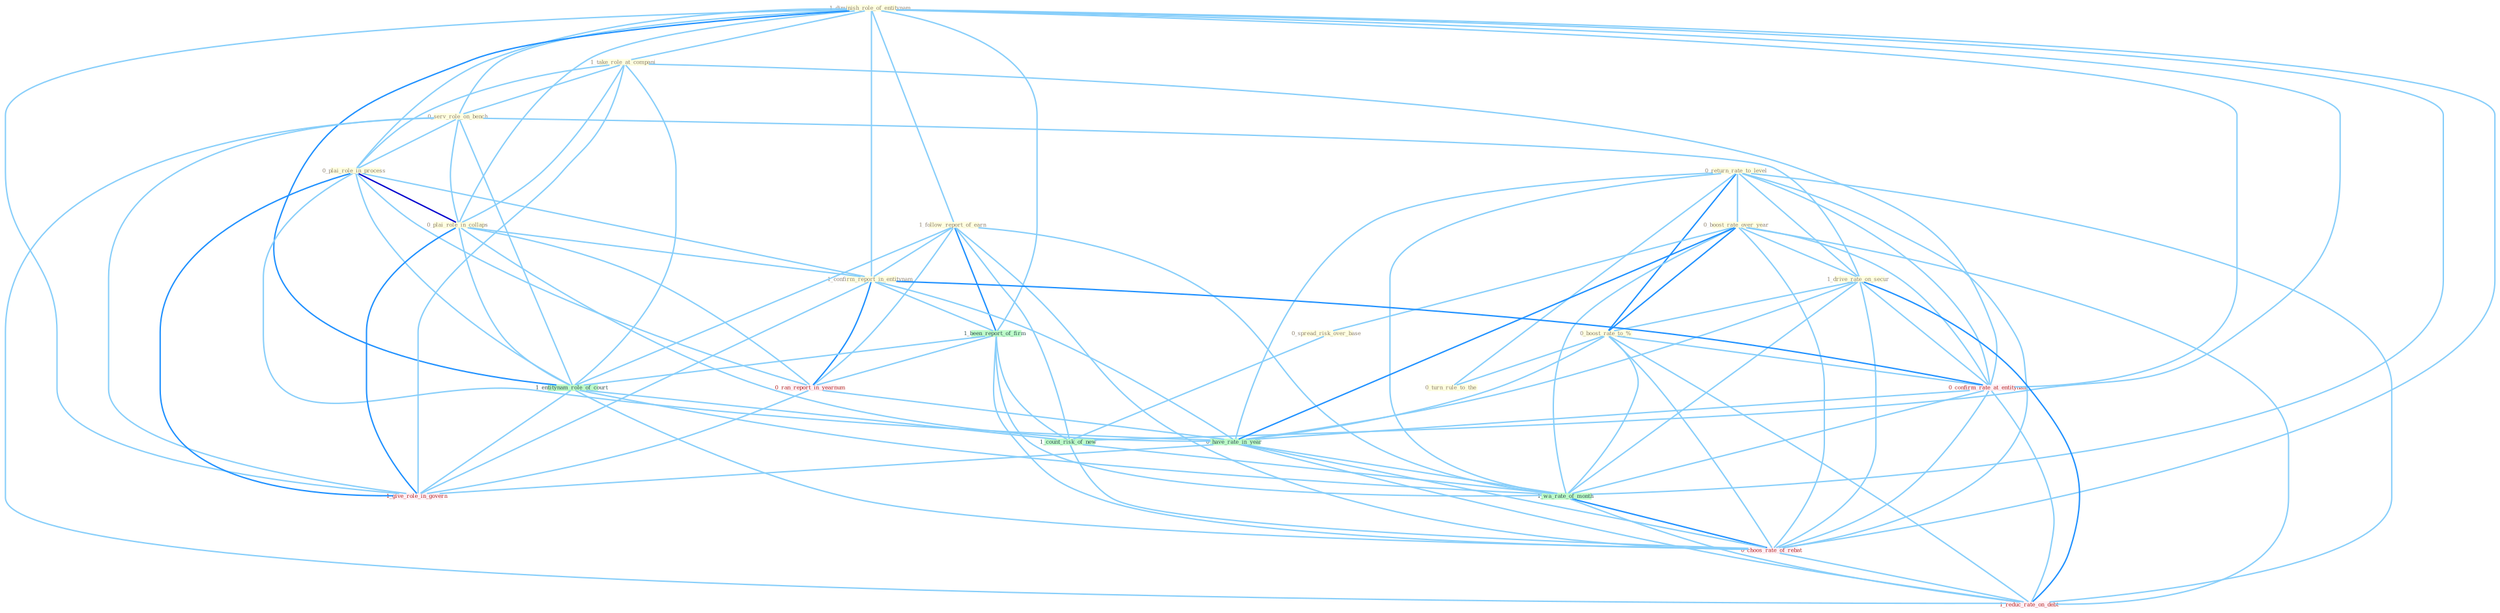 Graph G{ 
    node
    [shape=polygon,style=filled,width=.5,height=.06,color="#BDFCC9",fixedsize=true,fontsize=4,
    fontcolor="#2f4f4f"];
    {node
    [color="#ffffe0", fontcolor="#8b7d6b"] "1_diminish_role_of_entitynam " "1_follow_report_of_earn " "1_take_role_at_compani " "0_return_rate_to_level " "0_boost_rate_over_year " "0_serv_role_on_bench " "0_plai_role_in_process " "1_drive_rate_on_secur " "0_boost_rate_to_% " "0_spread_risk_over_base " "0_turn_rule_to_the " "0_plai_role_in_collaps " "1_confirm_report_in_entitynam "}
{node [color="#fff0f5", fontcolor="#b22222"] "0_ran_report_in_yearnum " "0_confirm_rate_at_entitynam " "0_choos_rate_of_rebat " "1_reduc_rate_on_debt " "1_give_role_in_govern "}
edge [color="#B0E2FF"];

	"1_diminish_role_of_entitynam " -- "1_follow_report_of_earn " [w="1", color="#87cefa" ];
	"1_diminish_role_of_entitynam " -- "1_take_role_at_compani " [w="1", color="#87cefa" ];
	"1_diminish_role_of_entitynam " -- "0_serv_role_on_bench " [w="1", color="#87cefa" ];
	"1_diminish_role_of_entitynam " -- "0_plai_role_in_process " [w="1", color="#87cefa" ];
	"1_diminish_role_of_entitynam " -- "0_plai_role_in_collaps " [w="1", color="#87cefa" ];
	"1_diminish_role_of_entitynam " -- "1_confirm_report_in_entitynam " [w="1", color="#87cefa" ];
	"1_diminish_role_of_entitynam " -- "1_been_report_of_firm " [w="1", color="#87cefa" ];
	"1_diminish_role_of_entitynam " -- "1_entitynam_role_of_court " [w="2", color="#1e90ff" , len=0.8];
	"1_diminish_role_of_entitynam " -- "1_count_risk_of_new " [w="1", color="#87cefa" ];
	"1_diminish_role_of_entitynam " -- "0_confirm_rate_at_entitynam " [w="1", color="#87cefa" ];
	"1_diminish_role_of_entitynam " -- "1_wa_rate_of_month " [w="1", color="#87cefa" ];
	"1_diminish_role_of_entitynam " -- "0_choos_rate_of_rebat " [w="1", color="#87cefa" ];
	"1_diminish_role_of_entitynam " -- "1_give_role_in_govern " [w="1", color="#87cefa" ];
	"1_follow_report_of_earn " -- "1_confirm_report_in_entitynam " [w="1", color="#87cefa" ];
	"1_follow_report_of_earn " -- "1_been_report_of_firm " [w="2", color="#1e90ff" , len=0.8];
	"1_follow_report_of_earn " -- "1_entitynam_role_of_court " [w="1", color="#87cefa" ];
	"1_follow_report_of_earn " -- "0_ran_report_in_yearnum " [w="1", color="#87cefa" ];
	"1_follow_report_of_earn " -- "1_count_risk_of_new " [w="1", color="#87cefa" ];
	"1_follow_report_of_earn " -- "1_wa_rate_of_month " [w="1", color="#87cefa" ];
	"1_follow_report_of_earn " -- "0_choos_rate_of_rebat " [w="1", color="#87cefa" ];
	"1_take_role_at_compani " -- "0_serv_role_on_bench " [w="1", color="#87cefa" ];
	"1_take_role_at_compani " -- "0_plai_role_in_process " [w="1", color="#87cefa" ];
	"1_take_role_at_compani " -- "0_plai_role_in_collaps " [w="1", color="#87cefa" ];
	"1_take_role_at_compani " -- "1_entitynam_role_of_court " [w="1", color="#87cefa" ];
	"1_take_role_at_compani " -- "0_confirm_rate_at_entitynam " [w="1", color="#87cefa" ];
	"1_take_role_at_compani " -- "1_give_role_in_govern " [w="1", color="#87cefa" ];
	"0_return_rate_to_level " -- "0_boost_rate_over_year " [w="1", color="#87cefa" ];
	"0_return_rate_to_level " -- "1_drive_rate_on_secur " [w="1", color="#87cefa" ];
	"0_return_rate_to_level " -- "0_boost_rate_to_% " [w="2", color="#1e90ff" , len=0.8];
	"0_return_rate_to_level " -- "0_turn_rule_to_the " [w="1", color="#87cefa" ];
	"0_return_rate_to_level " -- "0_confirm_rate_at_entitynam " [w="1", color="#87cefa" ];
	"0_return_rate_to_level " -- "0_have_rate_in_year " [w="1", color="#87cefa" ];
	"0_return_rate_to_level " -- "1_wa_rate_of_month " [w="1", color="#87cefa" ];
	"0_return_rate_to_level " -- "0_choos_rate_of_rebat " [w="1", color="#87cefa" ];
	"0_return_rate_to_level " -- "1_reduc_rate_on_debt " [w="1", color="#87cefa" ];
	"0_boost_rate_over_year " -- "1_drive_rate_on_secur " [w="1", color="#87cefa" ];
	"0_boost_rate_over_year " -- "0_boost_rate_to_% " [w="2", color="#1e90ff" , len=0.8];
	"0_boost_rate_over_year " -- "0_spread_risk_over_base " [w="1", color="#87cefa" ];
	"0_boost_rate_over_year " -- "0_confirm_rate_at_entitynam " [w="1", color="#87cefa" ];
	"0_boost_rate_over_year " -- "0_have_rate_in_year " [w="2", color="#1e90ff" , len=0.8];
	"0_boost_rate_over_year " -- "1_wa_rate_of_month " [w="1", color="#87cefa" ];
	"0_boost_rate_over_year " -- "0_choos_rate_of_rebat " [w="1", color="#87cefa" ];
	"0_boost_rate_over_year " -- "1_reduc_rate_on_debt " [w="1", color="#87cefa" ];
	"0_serv_role_on_bench " -- "0_plai_role_in_process " [w="1", color="#87cefa" ];
	"0_serv_role_on_bench " -- "1_drive_rate_on_secur " [w="1", color="#87cefa" ];
	"0_serv_role_on_bench " -- "0_plai_role_in_collaps " [w="1", color="#87cefa" ];
	"0_serv_role_on_bench " -- "1_entitynam_role_of_court " [w="1", color="#87cefa" ];
	"0_serv_role_on_bench " -- "1_reduc_rate_on_debt " [w="1", color="#87cefa" ];
	"0_serv_role_on_bench " -- "1_give_role_in_govern " [w="1", color="#87cefa" ];
	"0_plai_role_in_process " -- "0_plai_role_in_collaps " [w="3", color="#0000cd" , len=0.6];
	"0_plai_role_in_process " -- "1_confirm_report_in_entitynam " [w="1", color="#87cefa" ];
	"0_plai_role_in_process " -- "1_entitynam_role_of_court " [w="1", color="#87cefa" ];
	"0_plai_role_in_process " -- "0_ran_report_in_yearnum " [w="1", color="#87cefa" ];
	"0_plai_role_in_process " -- "0_have_rate_in_year " [w="1", color="#87cefa" ];
	"0_plai_role_in_process " -- "1_give_role_in_govern " [w="2", color="#1e90ff" , len=0.8];
	"1_drive_rate_on_secur " -- "0_boost_rate_to_% " [w="1", color="#87cefa" ];
	"1_drive_rate_on_secur " -- "0_confirm_rate_at_entitynam " [w="1", color="#87cefa" ];
	"1_drive_rate_on_secur " -- "0_have_rate_in_year " [w="1", color="#87cefa" ];
	"1_drive_rate_on_secur " -- "1_wa_rate_of_month " [w="1", color="#87cefa" ];
	"1_drive_rate_on_secur " -- "0_choos_rate_of_rebat " [w="1", color="#87cefa" ];
	"1_drive_rate_on_secur " -- "1_reduc_rate_on_debt " [w="2", color="#1e90ff" , len=0.8];
	"0_boost_rate_to_% " -- "0_turn_rule_to_the " [w="1", color="#87cefa" ];
	"0_boost_rate_to_% " -- "0_confirm_rate_at_entitynam " [w="1", color="#87cefa" ];
	"0_boost_rate_to_% " -- "0_have_rate_in_year " [w="1", color="#87cefa" ];
	"0_boost_rate_to_% " -- "1_wa_rate_of_month " [w="1", color="#87cefa" ];
	"0_boost_rate_to_% " -- "0_choos_rate_of_rebat " [w="1", color="#87cefa" ];
	"0_boost_rate_to_% " -- "1_reduc_rate_on_debt " [w="1", color="#87cefa" ];
	"0_spread_risk_over_base " -- "1_count_risk_of_new " [w="1", color="#87cefa" ];
	"0_plai_role_in_collaps " -- "1_confirm_report_in_entitynam " [w="1", color="#87cefa" ];
	"0_plai_role_in_collaps " -- "1_entitynam_role_of_court " [w="1", color="#87cefa" ];
	"0_plai_role_in_collaps " -- "0_ran_report_in_yearnum " [w="1", color="#87cefa" ];
	"0_plai_role_in_collaps " -- "0_have_rate_in_year " [w="1", color="#87cefa" ];
	"0_plai_role_in_collaps " -- "1_give_role_in_govern " [w="2", color="#1e90ff" , len=0.8];
	"1_confirm_report_in_entitynam " -- "1_been_report_of_firm " [w="1", color="#87cefa" ];
	"1_confirm_report_in_entitynam " -- "0_ran_report_in_yearnum " [w="2", color="#1e90ff" , len=0.8];
	"1_confirm_report_in_entitynam " -- "0_confirm_rate_at_entitynam " [w="2", color="#1e90ff" , len=0.8];
	"1_confirm_report_in_entitynam " -- "0_have_rate_in_year " [w="1", color="#87cefa" ];
	"1_confirm_report_in_entitynam " -- "1_give_role_in_govern " [w="1", color="#87cefa" ];
	"1_been_report_of_firm " -- "1_entitynam_role_of_court " [w="1", color="#87cefa" ];
	"1_been_report_of_firm " -- "0_ran_report_in_yearnum " [w="1", color="#87cefa" ];
	"1_been_report_of_firm " -- "1_count_risk_of_new " [w="1", color="#87cefa" ];
	"1_been_report_of_firm " -- "1_wa_rate_of_month " [w="1", color="#87cefa" ];
	"1_been_report_of_firm " -- "0_choos_rate_of_rebat " [w="1", color="#87cefa" ];
	"1_entitynam_role_of_court " -- "1_count_risk_of_new " [w="1", color="#87cefa" ];
	"1_entitynam_role_of_court " -- "1_wa_rate_of_month " [w="1", color="#87cefa" ];
	"1_entitynam_role_of_court " -- "0_choos_rate_of_rebat " [w="1", color="#87cefa" ];
	"1_entitynam_role_of_court " -- "1_give_role_in_govern " [w="1", color="#87cefa" ];
	"0_ran_report_in_yearnum " -- "0_have_rate_in_year " [w="1", color="#87cefa" ];
	"0_ran_report_in_yearnum " -- "1_give_role_in_govern " [w="1", color="#87cefa" ];
	"1_count_risk_of_new " -- "1_wa_rate_of_month " [w="1", color="#87cefa" ];
	"1_count_risk_of_new " -- "0_choos_rate_of_rebat " [w="1", color="#87cefa" ];
	"0_confirm_rate_at_entitynam " -- "0_have_rate_in_year " [w="1", color="#87cefa" ];
	"0_confirm_rate_at_entitynam " -- "1_wa_rate_of_month " [w="1", color="#87cefa" ];
	"0_confirm_rate_at_entitynam " -- "0_choos_rate_of_rebat " [w="1", color="#87cefa" ];
	"0_confirm_rate_at_entitynam " -- "1_reduc_rate_on_debt " [w="1", color="#87cefa" ];
	"0_have_rate_in_year " -- "1_wa_rate_of_month " [w="1", color="#87cefa" ];
	"0_have_rate_in_year " -- "0_choos_rate_of_rebat " [w="1", color="#87cefa" ];
	"0_have_rate_in_year " -- "1_reduc_rate_on_debt " [w="1", color="#87cefa" ];
	"0_have_rate_in_year " -- "1_give_role_in_govern " [w="1", color="#87cefa" ];
	"1_wa_rate_of_month " -- "0_choos_rate_of_rebat " [w="2", color="#1e90ff" , len=0.8];
	"1_wa_rate_of_month " -- "1_reduc_rate_on_debt " [w="1", color="#87cefa" ];
	"0_choos_rate_of_rebat " -- "1_reduc_rate_on_debt " [w="1", color="#87cefa" ];
}